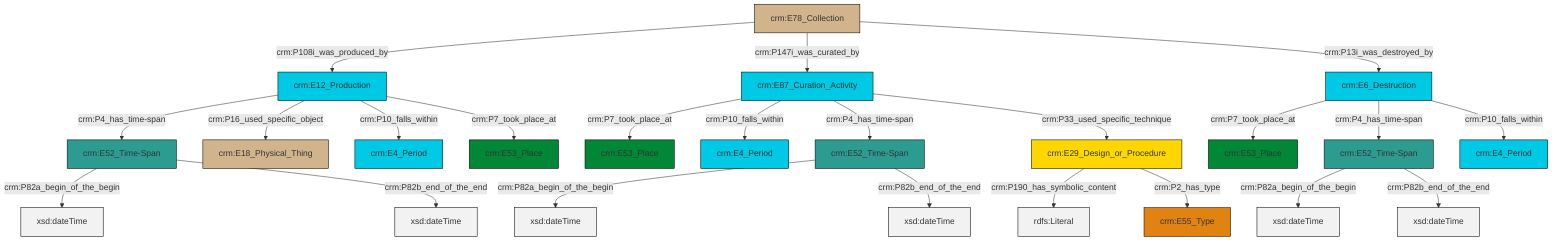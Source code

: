 graph TD
classDef Literal fill:#f2f2f2,stroke:#000000;
classDef CRM_Entity fill:#FFFFFF,stroke:#000000;
classDef Temporal_Entity fill:#00C9E6, stroke:#000000;
classDef Type fill:#E18312, stroke:#000000;
classDef Time-Span fill:#2C9C91, stroke:#000000;
classDef Appellation fill:#FFEB7F, stroke:#000000;
classDef Place fill:#008836, stroke:#000000;
classDef Persistent_Item fill:#B266B2, stroke:#000000;
classDef Conceptual_Object fill:#FFD700, stroke:#000000;
classDef Physical_Thing fill:#D2B48C, stroke:#000000;
classDef Actor fill:#f58aad, stroke:#000000;
classDef PC_Classes fill:#4ce600, stroke:#000000;
classDef Multi fill:#cccccc,stroke:#000000;

0["crm:E78_Collection"]:::Physical_Thing -->|crm:P108i_was_produced_by| 1["crm:E12_Production"]:::Temporal_Entity
2["crm:E29_Design_or_Procedure"]:::Conceptual_Object -->|crm:P190_has_symbolic_content| 3[rdfs:Literal]:::Literal
0["crm:E78_Collection"]:::Physical_Thing -->|crm:P147i_was_curated_by| 4["crm:E87_Curation_Activity"]:::Temporal_Entity
1["crm:E12_Production"]:::Temporal_Entity -->|crm:P4_has_time-span| 5["crm:E52_Time-Span"]:::Time-Span
10["crm:E6_Destruction"]:::Temporal_Entity -->|crm:P7_took_place_at| 11["crm:E53_Place"]:::Place
4["crm:E87_Curation_Activity"]:::Temporal_Entity -->|crm:P7_took_place_at| 15["crm:E53_Place"]:::Place
8["crm:E52_Time-Span"]:::Time-Span -->|crm:P82a_begin_of_the_begin| 18[xsd:dateTime]:::Literal
10["crm:E6_Destruction"]:::Temporal_Entity -->|crm:P4_has_time-span| 8["crm:E52_Time-Span"]:::Time-Span
5["crm:E52_Time-Span"]:::Time-Span -->|crm:P82a_begin_of_the_begin| 19[xsd:dateTime]:::Literal
4["crm:E87_Curation_Activity"]:::Temporal_Entity -->|crm:P10_falls_within| 20["crm:E4_Period"]:::Temporal_Entity
1["crm:E12_Production"]:::Temporal_Entity -->|crm:P16_used_specific_object| 21["crm:E18_Physical_Thing"]:::Physical_Thing
22["crm:E52_Time-Span"]:::Time-Span -->|crm:P82a_begin_of_the_begin| 23[xsd:dateTime]:::Literal
1["crm:E12_Production"]:::Temporal_Entity -->|crm:P10_falls_within| 6["crm:E4_Period"]:::Temporal_Entity
5["crm:E52_Time-Span"]:::Time-Span -->|crm:P82b_end_of_the_end| 28[xsd:dateTime]:::Literal
10["crm:E6_Destruction"]:::Temporal_Entity -->|crm:P10_falls_within| 29["crm:E4_Period"]:::Temporal_Entity
8["crm:E52_Time-Span"]:::Time-Span -->|crm:P82b_end_of_the_end| 31[xsd:dateTime]:::Literal
0["crm:E78_Collection"]:::Physical_Thing -->|crm:P13i_was_destroyed_by| 10["crm:E6_Destruction"]:::Temporal_Entity
22["crm:E52_Time-Span"]:::Time-Span -->|crm:P82b_end_of_the_end| 34[xsd:dateTime]:::Literal
4["crm:E87_Curation_Activity"]:::Temporal_Entity -->|crm:P4_has_time-span| 22["crm:E52_Time-Span"]:::Time-Span
1["crm:E12_Production"]:::Temporal_Entity -->|crm:P7_took_place_at| 13["crm:E53_Place"]:::Place
4["crm:E87_Curation_Activity"]:::Temporal_Entity -->|crm:P33_used_specific_technique| 2["crm:E29_Design_or_Procedure"]:::Conceptual_Object
2["crm:E29_Design_or_Procedure"]:::Conceptual_Object -->|crm:P2_has_type| 24["crm:E55_Type"]:::Type
